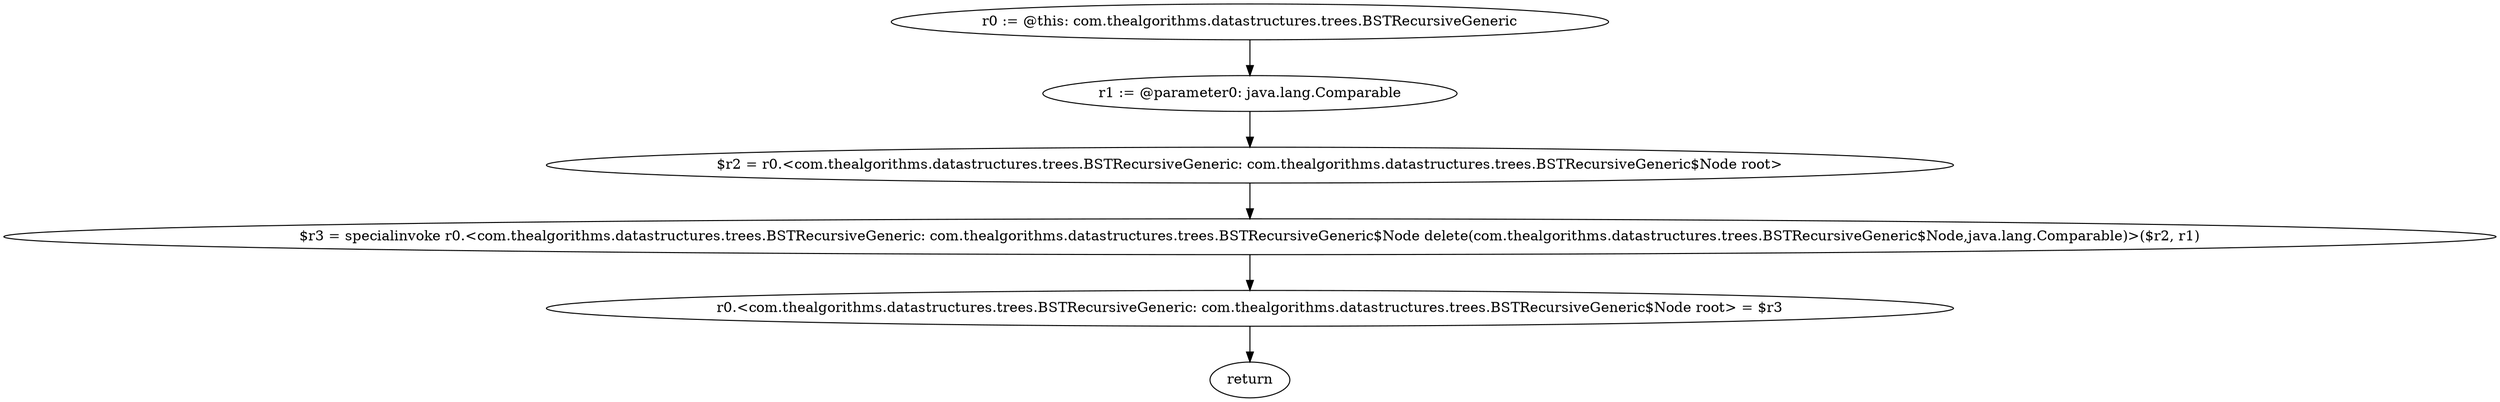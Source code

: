 digraph "unitGraph" {
    "r0 := @this: com.thealgorithms.datastructures.trees.BSTRecursiveGeneric"
    "r1 := @parameter0: java.lang.Comparable"
    "$r2 = r0.<com.thealgorithms.datastructures.trees.BSTRecursiveGeneric: com.thealgorithms.datastructures.trees.BSTRecursiveGeneric$Node root>"
    "$r3 = specialinvoke r0.<com.thealgorithms.datastructures.trees.BSTRecursiveGeneric: com.thealgorithms.datastructures.trees.BSTRecursiveGeneric$Node delete(com.thealgorithms.datastructures.trees.BSTRecursiveGeneric$Node,java.lang.Comparable)>($r2, r1)"
    "r0.<com.thealgorithms.datastructures.trees.BSTRecursiveGeneric: com.thealgorithms.datastructures.trees.BSTRecursiveGeneric$Node root> = $r3"
    "return"
    "r0 := @this: com.thealgorithms.datastructures.trees.BSTRecursiveGeneric"->"r1 := @parameter0: java.lang.Comparable";
    "r1 := @parameter0: java.lang.Comparable"->"$r2 = r0.<com.thealgorithms.datastructures.trees.BSTRecursiveGeneric: com.thealgorithms.datastructures.trees.BSTRecursiveGeneric$Node root>";
    "$r2 = r0.<com.thealgorithms.datastructures.trees.BSTRecursiveGeneric: com.thealgorithms.datastructures.trees.BSTRecursiveGeneric$Node root>"->"$r3 = specialinvoke r0.<com.thealgorithms.datastructures.trees.BSTRecursiveGeneric: com.thealgorithms.datastructures.trees.BSTRecursiveGeneric$Node delete(com.thealgorithms.datastructures.trees.BSTRecursiveGeneric$Node,java.lang.Comparable)>($r2, r1)";
    "$r3 = specialinvoke r0.<com.thealgorithms.datastructures.trees.BSTRecursiveGeneric: com.thealgorithms.datastructures.trees.BSTRecursiveGeneric$Node delete(com.thealgorithms.datastructures.trees.BSTRecursiveGeneric$Node,java.lang.Comparable)>($r2, r1)"->"r0.<com.thealgorithms.datastructures.trees.BSTRecursiveGeneric: com.thealgorithms.datastructures.trees.BSTRecursiveGeneric$Node root> = $r3";
    "r0.<com.thealgorithms.datastructures.trees.BSTRecursiveGeneric: com.thealgorithms.datastructures.trees.BSTRecursiveGeneric$Node root> = $r3"->"return";
}
